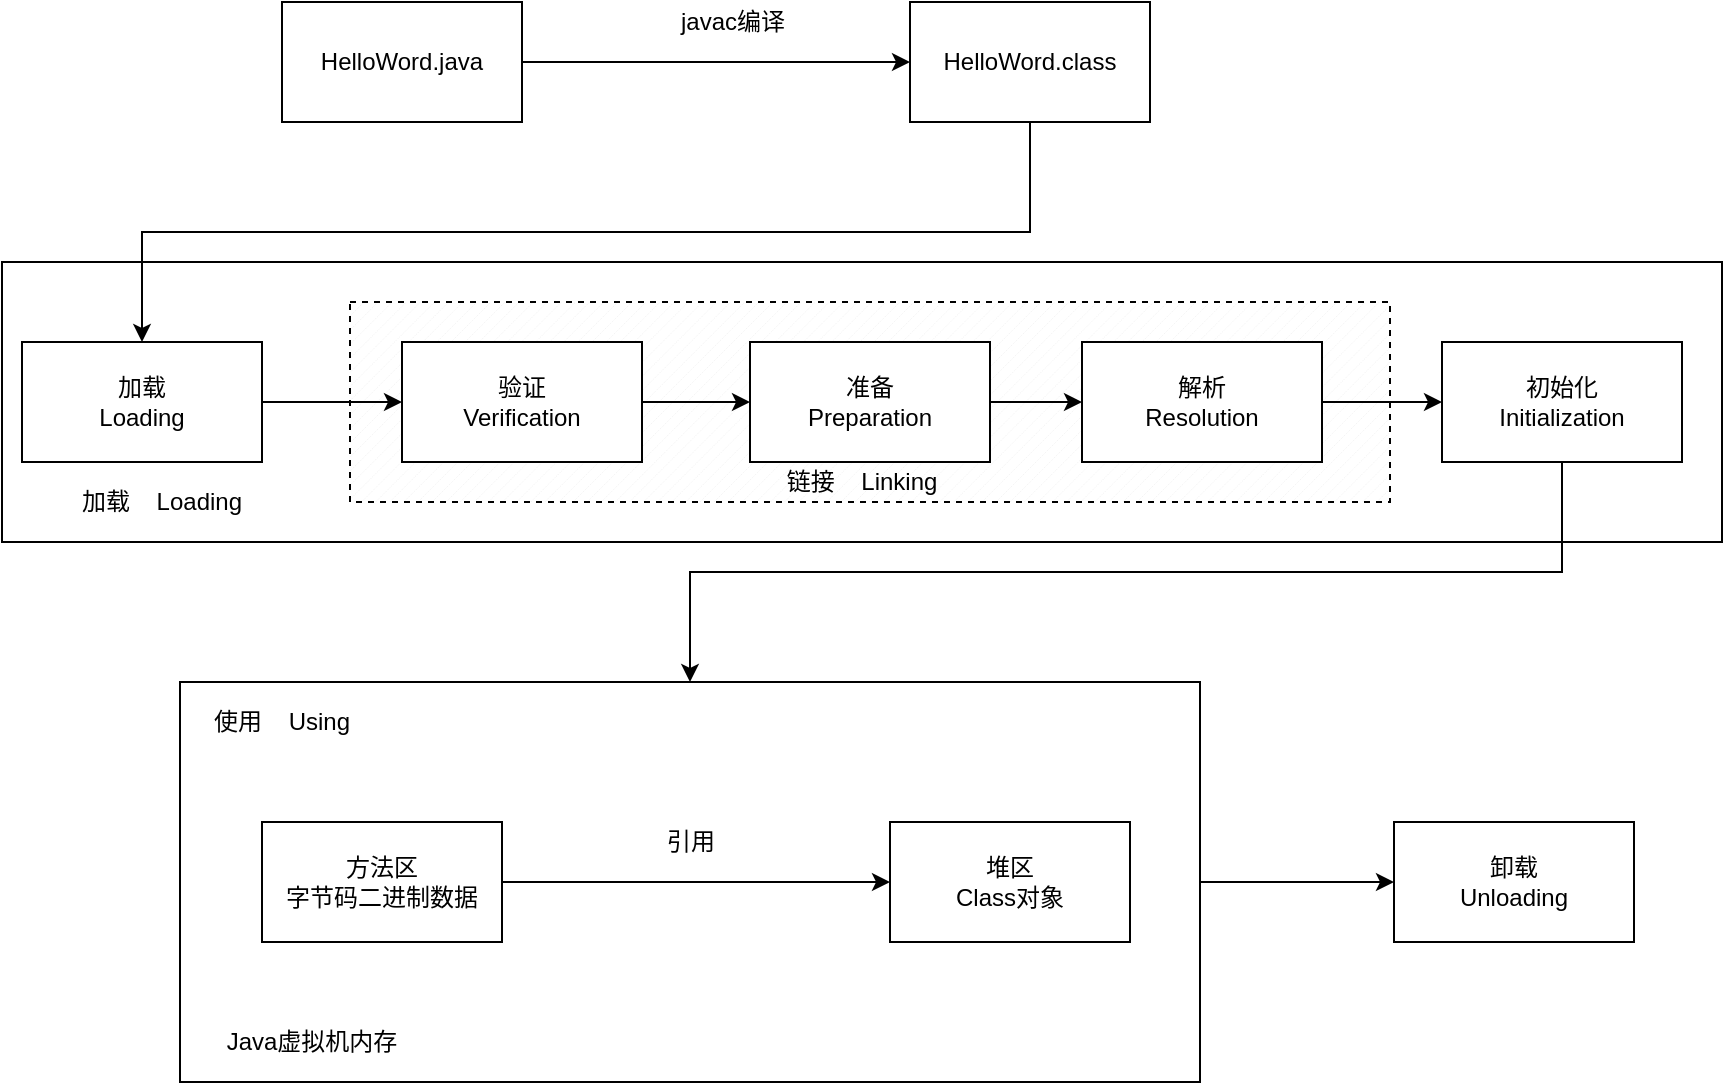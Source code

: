 <mxfile version="14.7.6" type="device"><diagram id="YdgjX363WgOetoPWcX3W" name="第 1 页"><mxGraphModel dx="866" dy="567" grid="1" gridSize="10" guides="1" tooltips="1" connect="1" arrows="1" fold="1" page="1" pageScale="1" pageWidth="413" pageHeight="583" math="0" shadow="0"><root><mxCell id="0"/><mxCell id="1" parent="0"/><mxCell id="BW8X6VAMctQiE-4pUjO6-24" value="" style="rounded=0;whiteSpace=wrap;html=1;noLabel=1;fontColor=none;textOpacity=0;fillColor=none;" vertex="1" parent="1"><mxGeometry y="150" width="860" height="140" as="geometry"/></mxCell><mxCell id="BW8X6VAMctQiE-4pUjO6-11" value="" style="verticalLabelPosition=bottom;verticalAlign=top;html=1;shape=mxgraph.basic.patternFillRect;fillStyle=diag;step=5;fillStrokeWidth=0.2;fillStrokeColor=#dddddd;labelBorderColor=#000000;noLabel=1;fontColor=none;labelBackgroundColor=none;textOpacity=0;fillColor=none;dashed=1;strokeWidth=1;" vertex="1" parent="1"><mxGeometry x="174" y="170" width="520" height="100" as="geometry"/></mxCell><mxCell id="BW8X6VAMctQiE-4pUjO6-3" style="edgeStyle=orthogonalEdgeStyle;rounded=0;orthogonalLoop=1;jettySize=auto;html=1;exitX=1;exitY=0.5;exitDx=0;exitDy=0;" edge="1" parent="1" source="BW8X6VAMctQiE-4pUjO6-1" target="BW8X6VAMctQiE-4pUjO6-2"><mxGeometry relative="1" as="geometry"/></mxCell><mxCell id="BW8X6VAMctQiE-4pUjO6-1" value="HelloWord.java" style="rounded=0;whiteSpace=wrap;html=1;" vertex="1" parent="1"><mxGeometry x="140" y="20" width="120" height="60" as="geometry"/></mxCell><mxCell id="BW8X6VAMctQiE-4pUjO6-14" style="edgeStyle=orthogonalEdgeStyle;rounded=0;orthogonalLoop=1;jettySize=auto;html=1;exitX=0.5;exitY=1;exitDx=0;exitDy=0;entryX=0.5;entryY=0;entryDx=0;entryDy=0;" edge="1" parent="1" source="BW8X6VAMctQiE-4pUjO6-2" target="BW8X6VAMctQiE-4pUjO6-5"><mxGeometry relative="1" as="geometry"/></mxCell><mxCell id="BW8X6VAMctQiE-4pUjO6-2" value="HelloWord.class" style="rounded=0;whiteSpace=wrap;html=1;" vertex="1" parent="1"><mxGeometry x="454" y="20" width="120" height="60" as="geometry"/></mxCell><mxCell id="BW8X6VAMctQiE-4pUjO6-4" value="javac编译" style="text;html=1;align=center;verticalAlign=middle;resizable=0;points=[];autosize=1;strokeColor=none;" vertex="1" parent="1"><mxGeometry x="330" y="20" width="70" height="20" as="geometry"/></mxCell><mxCell id="BW8X6VAMctQiE-4pUjO6-19" style="edgeStyle=orthogonalEdgeStyle;rounded=0;orthogonalLoop=1;jettySize=auto;html=1;exitX=1;exitY=0.5;exitDx=0;exitDy=0;entryX=0;entryY=0.5;entryDx=0;entryDy=0;" edge="1" parent="1" source="BW8X6VAMctQiE-4pUjO6-5" target="BW8X6VAMctQiE-4pUjO6-6"><mxGeometry relative="1" as="geometry"/></mxCell><mxCell id="BW8X6VAMctQiE-4pUjO6-5" value="加载&lt;br&gt;Loading" style="rounded=0;whiteSpace=wrap;html=1;" vertex="1" parent="1"><mxGeometry x="10" y="190" width="120" height="60" as="geometry"/></mxCell><mxCell id="BW8X6VAMctQiE-4pUjO6-20" value="" style="edgeStyle=orthogonalEdgeStyle;rounded=0;orthogonalLoop=1;jettySize=auto;html=1;" edge="1" parent="1" source="BW8X6VAMctQiE-4pUjO6-6" target="BW8X6VAMctQiE-4pUjO6-7"><mxGeometry relative="1" as="geometry"/></mxCell><mxCell id="BW8X6VAMctQiE-4pUjO6-6" value="验证&lt;br&gt;Verification" style="rounded=0;whiteSpace=wrap;html=1;" vertex="1" parent="1"><mxGeometry x="200" y="190" width="120" height="60" as="geometry"/></mxCell><mxCell id="BW8X6VAMctQiE-4pUjO6-21" value="" style="edgeStyle=orthogonalEdgeStyle;rounded=0;orthogonalLoop=1;jettySize=auto;html=1;" edge="1" parent="1" source="BW8X6VAMctQiE-4pUjO6-7" target="BW8X6VAMctQiE-4pUjO6-8"><mxGeometry relative="1" as="geometry"/></mxCell><mxCell id="BW8X6VAMctQiE-4pUjO6-7" value="准备&lt;br&gt;Preparation" style="rounded=0;whiteSpace=wrap;html=1;" vertex="1" parent="1"><mxGeometry x="374" y="190" width="120" height="60" as="geometry"/></mxCell><mxCell id="BW8X6VAMctQiE-4pUjO6-22" value="" style="edgeStyle=orthogonalEdgeStyle;rounded=0;orthogonalLoop=1;jettySize=auto;html=1;" edge="1" parent="1" source="BW8X6VAMctQiE-4pUjO6-8" target="BW8X6VAMctQiE-4pUjO6-13"><mxGeometry relative="1" as="geometry"/></mxCell><mxCell id="BW8X6VAMctQiE-4pUjO6-8" value="解析&lt;br&gt;Resolution" style="rounded=0;whiteSpace=wrap;html=1;" vertex="1" parent="1"><mxGeometry x="540" y="190" width="120" height="60" as="geometry"/></mxCell><mxCell id="BW8X6VAMctQiE-4pUjO6-37" style="edgeStyle=orthogonalEdgeStyle;rounded=0;orthogonalLoop=1;jettySize=auto;html=1;exitX=0.5;exitY=1;exitDx=0;exitDy=0;fontColor=none;" edge="1" parent="1" source="BW8X6VAMctQiE-4pUjO6-13" target="BW8X6VAMctQiE-4pUjO6-29"><mxGeometry relative="1" as="geometry"/></mxCell><mxCell id="BW8X6VAMctQiE-4pUjO6-13" value="初始化&lt;br&gt;Initialization" style="rounded=0;whiteSpace=wrap;html=1;" vertex="1" parent="1"><mxGeometry x="720" y="190" width="120" height="60" as="geometry"/></mxCell><mxCell id="BW8X6VAMctQiE-4pUjO6-27" style="edgeStyle=orthogonalEdgeStyle;rounded=0;orthogonalLoop=1;jettySize=auto;html=1;fontColor=none;" edge="1" parent="1" source="BW8X6VAMctQiE-4pUjO6-25" target="BW8X6VAMctQiE-4pUjO6-26"><mxGeometry relative="1" as="geometry"/></mxCell><mxCell id="BW8X6VAMctQiE-4pUjO6-25" value="方法区&lt;br&gt;字节码二进制数据" style="rounded=0;whiteSpace=wrap;html=1;fontColor=none;fillColor=none;" vertex="1" parent="1"><mxGeometry x="130" y="430" width="120" height="60" as="geometry"/></mxCell><mxCell id="BW8X6VAMctQiE-4pUjO6-26" value="堆区&lt;br&gt;Class对象" style="rounded=0;whiteSpace=wrap;html=1;fontColor=none;fillColor=none;" vertex="1" parent="1"><mxGeometry x="444" y="430" width="120" height="60" as="geometry"/></mxCell><mxCell id="BW8X6VAMctQiE-4pUjO6-28" value="引用" style="text;html=1;align=center;verticalAlign=middle;resizable=0;points=[];autosize=1;strokeColor=none;fontColor=none;" vertex="1" parent="1"><mxGeometry x="324" y="430" width="40" height="20" as="geometry"/></mxCell><mxCell id="BW8X6VAMctQiE-4pUjO6-36" style="edgeStyle=orthogonalEdgeStyle;rounded=0;orthogonalLoop=1;jettySize=auto;html=1;exitX=1;exitY=0.5;exitDx=0;exitDy=0;entryX=0;entryY=0.5;entryDx=0;entryDy=0;fontColor=none;" edge="1" parent="1" source="BW8X6VAMctQiE-4pUjO6-29" target="BW8X6VAMctQiE-4pUjO6-35"><mxGeometry relative="1" as="geometry"/></mxCell><mxCell id="BW8X6VAMctQiE-4pUjO6-29" value="" style="rounded=0;whiteSpace=wrap;html=1;fontColor=none;fillColor=none;" vertex="1" parent="1"><mxGeometry x="89" y="360" width="510" height="200" as="geometry"/></mxCell><mxCell id="BW8X6VAMctQiE-4pUjO6-30" value="Java虚拟机内存" style="text;html=1;strokeColor=none;fillColor=none;align=center;verticalAlign=middle;whiteSpace=wrap;rounded=0;fontColor=none;" vertex="1" parent="1"><mxGeometry x="90" y="530" width="130" height="20" as="geometry"/></mxCell><mxCell id="BW8X6VAMctQiE-4pUjO6-31" value="链接&amp;nbsp; &amp;nbsp; Linking" style="text;html=1;strokeColor=none;fillColor=none;align=center;verticalAlign=middle;whiteSpace=wrap;rounded=0;fontColor=none;" vertex="1" parent="1"><mxGeometry x="345" y="250" width="170" height="20" as="geometry"/></mxCell><mxCell id="BW8X6VAMctQiE-4pUjO6-32" value="加载&amp;nbsp; &amp;nbsp; Loading" style="text;html=1;strokeColor=none;fillColor=none;align=center;verticalAlign=middle;whiteSpace=wrap;rounded=0;fontColor=none;" vertex="1" parent="1"><mxGeometry y="260" width="160" height="20" as="geometry"/></mxCell><mxCell id="BW8X6VAMctQiE-4pUjO6-33" value="使用&amp;nbsp; &amp;nbsp; Using" style="text;html=1;strokeColor=none;fillColor=none;align=center;verticalAlign=middle;whiteSpace=wrap;rounded=0;fontColor=none;" vertex="1" parent="1"><mxGeometry x="60" y="370" width="160" height="20" as="geometry"/></mxCell><mxCell id="BW8X6VAMctQiE-4pUjO6-35" value="卸载&lt;br&gt;Unloading" style="rounded=0;whiteSpace=wrap;html=1;fontColor=none;fillColor=none;" vertex="1" parent="1"><mxGeometry x="696" y="430" width="120" height="60" as="geometry"/></mxCell></root></mxGraphModel></diagram></mxfile>